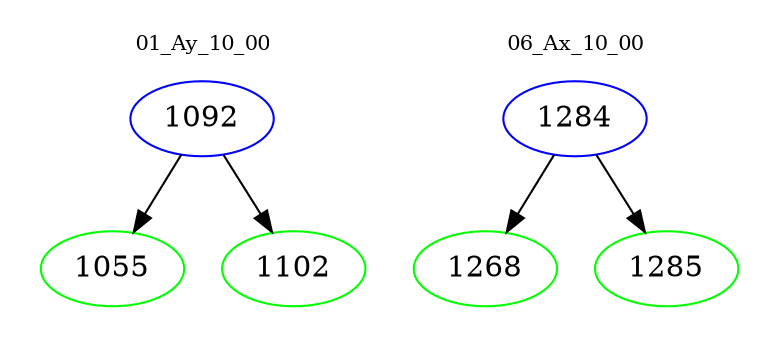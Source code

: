 digraph{
subgraph cluster_0 {
color = white
label = "01_Ay_10_00";
fontsize=10;
T0_1092 [label="1092", color="blue"]
T0_1092 -> T0_1055 [color="black"]
T0_1055 [label="1055", color="green"]
T0_1092 -> T0_1102 [color="black"]
T0_1102 [label="1102", color="green"]
}
subgraph cluster_1 {
color = white
label = "06_Ax_10_00";
fontsize=10;
T1_1284 [label="1284", color="blue"]
T1_1284 -> T1_1268 [color="black"]
T1_1268 [label="1268", color="green"]
T1_1284 -> T1_1285 [color="black"]
T1_1285 [label="1285", color="green"]
}
}

